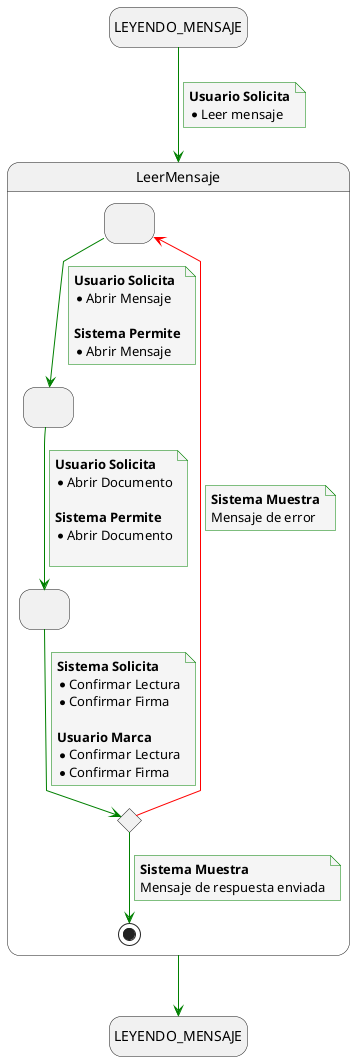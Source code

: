 @startuml detalladoVisualizacionConfirmacion

skinparam {
  NoteBackgroundColor #whiteSmoke
  ArrowColor #green
  NoteBorderColor #green
  linetype polyline
}

hide empty description

state startState as "LEYENDO_MENSAJE"
state endState as "LEYENDO_MENSAJE"

startState --> LeerMensaje
note on link
    <b>Usuario Solicita</b>
    * Leer mensaje
end note

LeerMensaje --> endState

state LeerMensaje {
    state solicitudAbrirMensaje as " "
    state solicitudAbrirDocumento as " "
    state solicitudConfirmacionLecturaFirma as " "
    state revisionConfirmacionLecturaFirma <<choice>>
    

    solicitudAbrirMensaje --> solicitudAbrirDocumento
    note on link
        <b>Usuario Solicita</b>
        * Abrir Mensaje

        <b>Sistema Permite</b>
        * Abrir Mensaje
    end note

    solicitudAbrirDocumento --> solicitudConfirmacionLecturaFirma
    note on link
        <b>Usuario Solicita</b>
        * Abrir Documento
        
        <b>Sistema Permite</b>
        * Abrir Documento
  
    end note
    
    solicitudConfirmacionLecturaFirma --> revisionConfirmacionLecturaFirma
    note on link
        <b>Sistema Solicita</b>
        * Confirmar Lectura
        * Confirmar Firma
        
        <b>Usuario Marca</b>
        * Confirmar Lectura
        * Confirmar Firma
    end note
    
    revisionConfirmacionLecturaFirma -[#red]-> solicitudAbrirMensaje
    note on link
        <b>Sistema Muestra</b>
        Mensaje de error
    end note
    
   revisionConfirmacionLecturaFirma --> [*]
    note on link
        <b>Sistema Muestra</b>
        Mensaje de respuesta enviada
    end note

}

@enduml